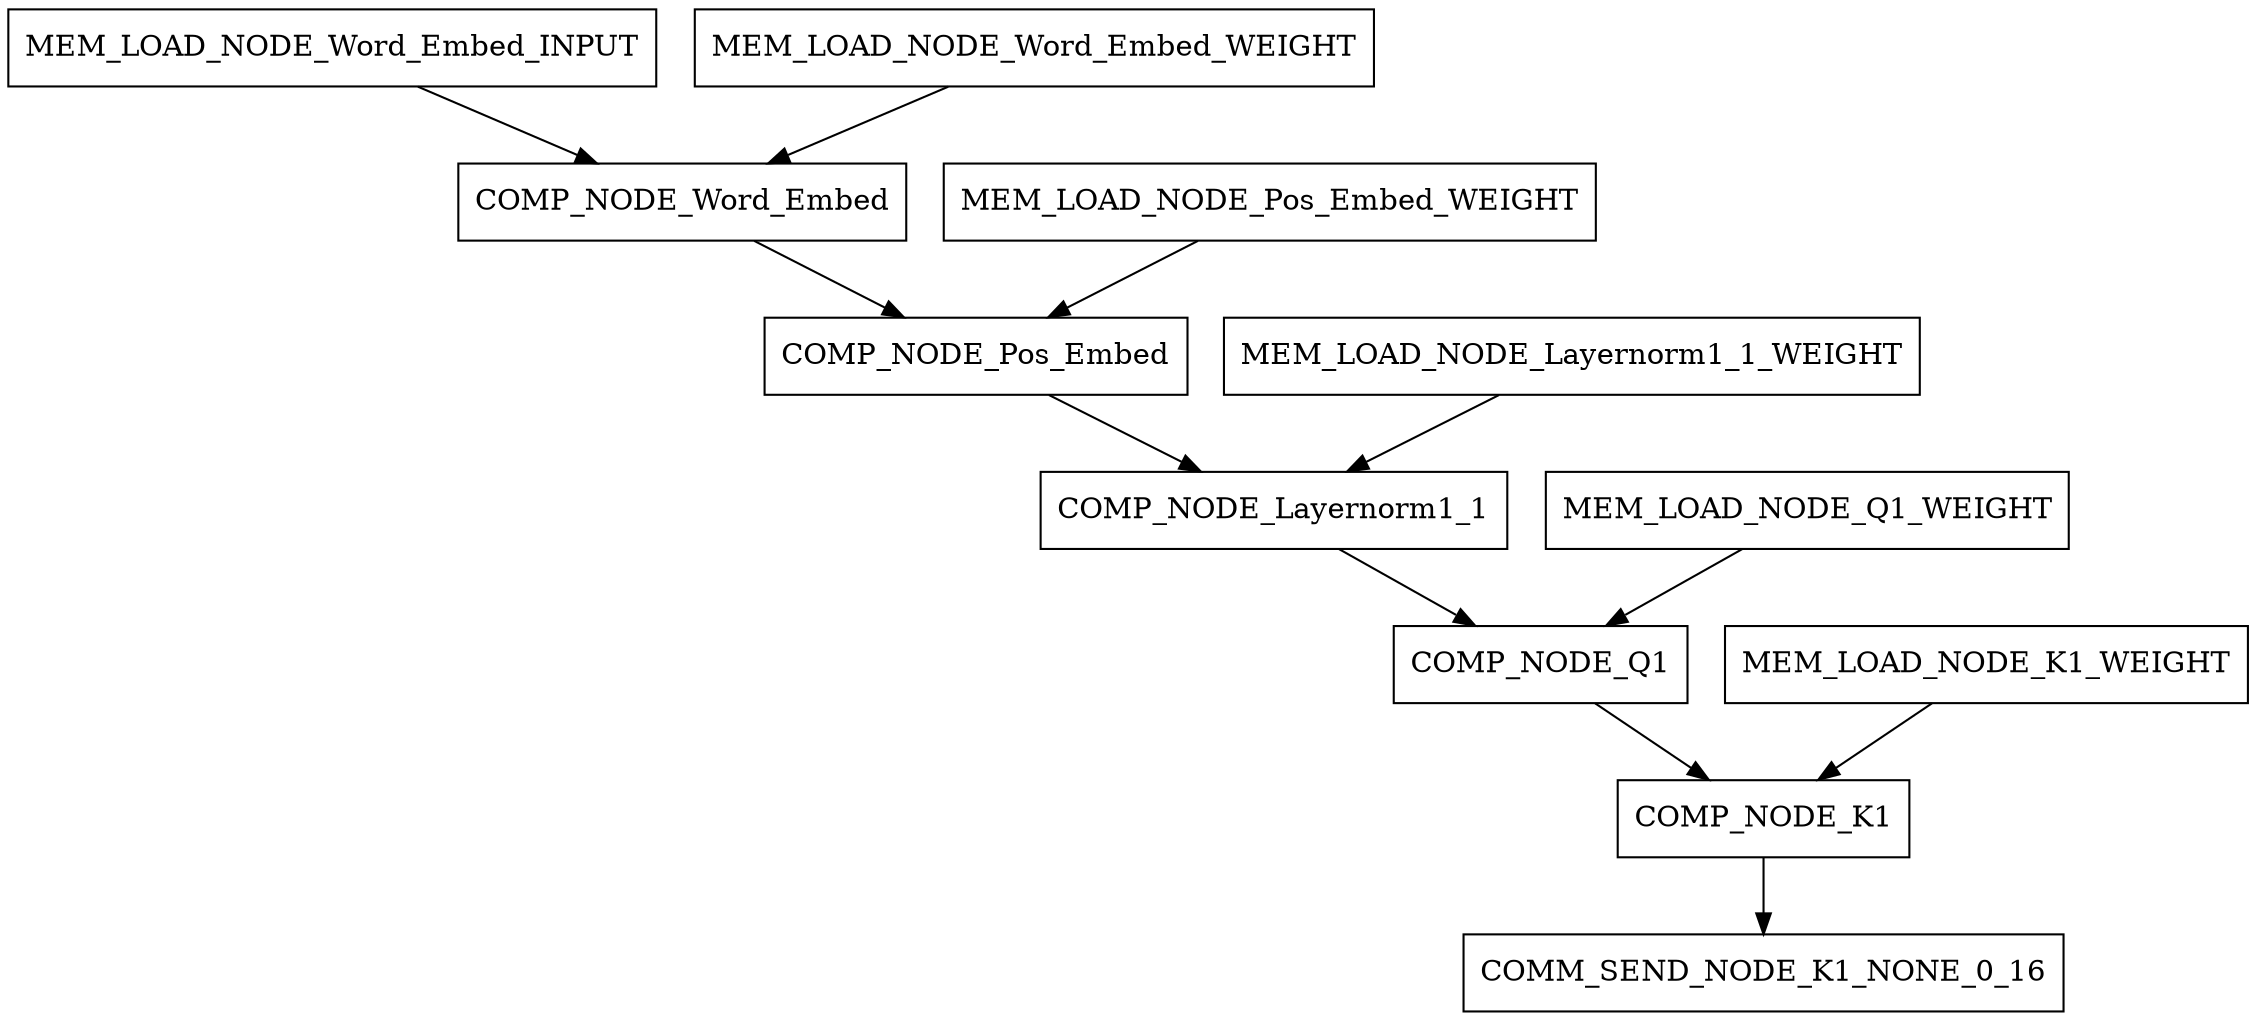 digraph {
	graph [bb="0,0,1075,475"];
	node [label="\N"];
	0	[height=0.51389,
		id=0,
		label=MEM_LOAD_NODE_Word_Embed_INPUT,
		pos="155.5,456.5",
		rects="0,438.5,311,474.5",
		shape=record,
		width=4.3194];
	2	[height=0.51389,
		id=2,
		label=COMP_NODE_Word_Embed,
		pos="323.5,383.5",
		rects="216,365.5,431,401.5",
		shape=record,
		width=2.9861];
	0 -> 2	[pos="e,283.01,401.61 195.74,438.49 219.15,428.6 248.86,416.04 273.73,405.53"];
	1	[height=0.51389,
		id=1,
		label=MEM_LOAD_NODE_Word_Embed_WEIGHT,
		pos="492.5,456.5",
		rects="329.5,438.5,655.5,474.5",
		shape=record,
		width=4.5278];
	1 -> 2	[pos="e,364.24,401.61 452.02,438.49 428.47,428.6 398.59,416.04 373.56,405.53"];
	4	[height=0.51389,
		id=4,
		label=COMP_NODE_Pos_Embed,
		pos="464.5,310.5",
		rects="363,292.5,566,328.5",
		shape=record,
		width=2.8194];
	2 -> 4	[pos="e,430.51,328.61 357.27,365.49 376.49,355.82 400.76,343.6 421.35,333.23"];
	3	[height=0.51389,
		id=3,
		label=MEM_LOAD_NODE_Pos_Embed_WEIGHT,
		pos="605.5,383.5",
		rects="449,365.5,762,401.5",
		shape=record,
		width=4.3472];
	3 -> 4	[pos="e,498.49,328.61 571.73,365.49 552.51,355.82 528.24,343.6 507.65,333.23"];
	6	[height=0.51389,
		id=6,
		label=COMP_NODE_Layernorm1_1,
		pos="607.5,237.5",
		rects="495.5,219.5,719.5,255.5",
		shape=record,
		width=3.1111];
	4 -> 6	[pos="e,573.03,255.61 498.75,292.49 518.33,282.77 543.08,270.49 564.02,260.09"];
	5	[height=0.51389,
		id=5,
		label=MEM_LOAD_NODE_Layernorm1_1_WEIGHT,
		pos="750.5,310.5",
		rects="583.5,292.5,917.5,328.5",
		shape=record,
		width=4.6389];
	5 -> 6	[pos="e,641.97,255.61 716.25,292.49 696.67,282.77 671.92,270.49 650.98,260.09"];
	8	[height=0.51389,
		id=8,
		label=COMP_NODE_Q1,
		pos="735.5,164.5",
		rects="665,146.5,806,182.5",
		shape=record,
		width=1.9583];
	6 -> 8	[pos="e,704.65,182.61 638.16,219.49 655.45,209.9 677.24,197.82 695.82,187.51"];
	7	[height=0.51389,
		id=7,
		label=MEM_LOAD_NODE_Q1_WEIGHT,
		pos="863.5,237.5",
		rects="738,219.5,989,255.5",
		shape=record,
		width=3.4861];
	7 -> 8	[pos="e,766.35,182.61 832.84,219.49 815.55,209.9 793.76,197.82 775.18,187.51"];
	10	[height=0.51389,
		id=10,
		label=COMP_NODE_K1,
		pos="842.5,91.5",
		rects="772.5,73.5,912.5,109.5",
		shape=record,
		width=1.9444];
	8 -> 10	[pos="e,816.71,109.61 761.13,146.49 775.19,137.17 792.81,125.47 808.05,115.36"];
	9	[height=0.51389,
		id=9,
		label=MEM_LOAD_NODE_K1_WEIGHT,
		pos="949.5,164.5",
		rects="824,146.5,1075,182.5",
		shape=record,
		width=3.4861];
	9 -> 10	[pos="e,868.29,109.61 923.87,146.49 909.81,137.17 892.19,125.47 876.95,115.36"];
	11	[height=0.51389,
		id=11,
		label=COMM_SEND_NODE_K1_NONE_0_16,
		pos="842.5,18.5",
		rects="698.5,0.5,986.5,36.5",
		shape=record,
		width=4];
	10 -> 11	[pos="e,842.5,36.529 842.5,73.313 842.5,65.289 842.5,55.547 842.5,46.569"];
}

